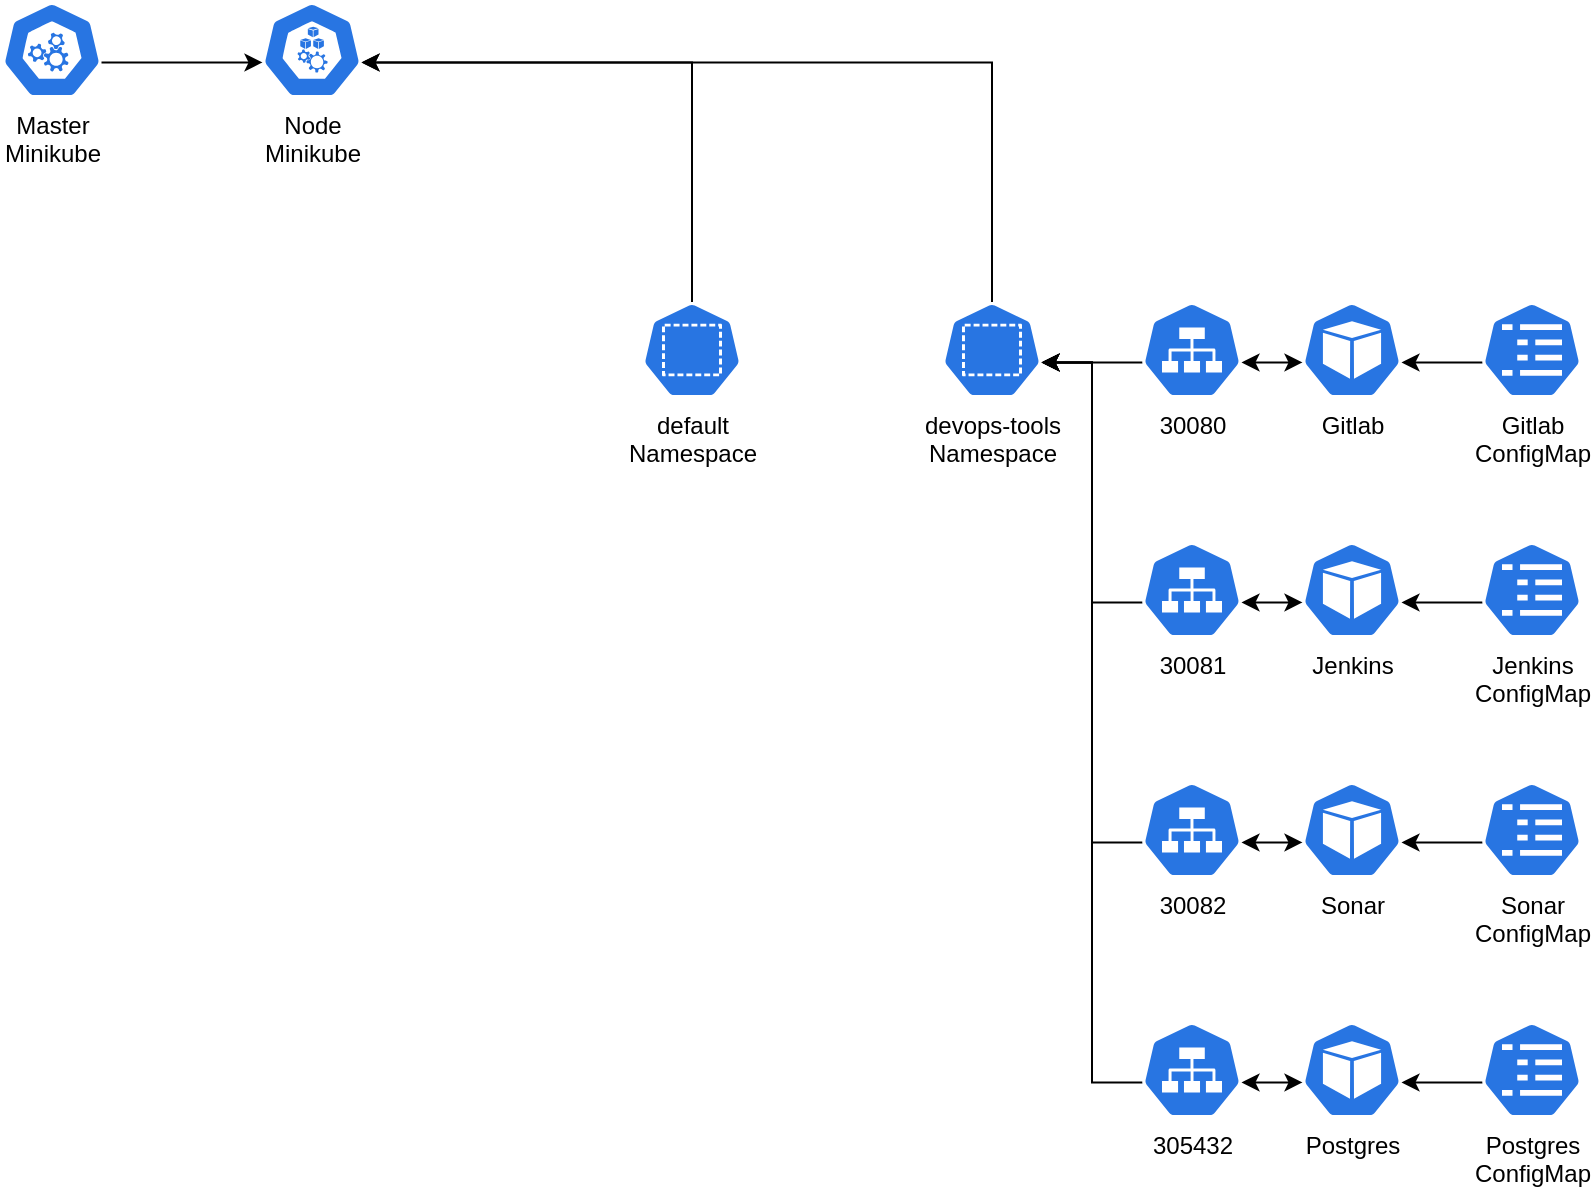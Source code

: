 <mxfile version="20.8.18" type="device"><diagram name="Page-1" id="pNoEjBvDNpZCRY3drm0s"><mxGraphModel dx="1195" dy="663" grid="1" gridSize="10" guides="1" tooltips="1" connect="1" arrows="1" fold="1" page="1" pageScale="1" pageWidth="827" pageHeight="1169" math="0" shadow="0"><root><mxCell id="0"/><mxCell id="1" parent="0"/><mxCell id="DZL-AU3BLcYiQr3JJNqp-4" value="Master&lt;div&gt;Minikube&lt;/div&gt;" style="sketch=0;html=1;dashed=0;whitespace=wrap;fillColor=#2875E2;strokeColor=#ffffff;points=[[0.005,0.63,0],[0.1,0.2,0],[0.9,0.2,0],[0.5,0,0],[0.995,0.63,0],[0.72,0.99,0],[0.5,1,0],[0.28,0.99,0]];verticalLabelPosition=bottom;align=center;verticalAlign=top;shape=mxgraph.kubernetes.icon;prIcon=master" vertex="1" parent="1"><mxGeometry x="10" y="10" width="50" height="48" as="geometry"/></mxCell><mxCell id="DZL-AU3BLcYiQr3JJNqp-7" value="&lt;div&gt;Node&lt;br&gt;&lt;/div&gt;&lt;div&gt;Minikube&lt;/div&gt;" style="sketch=0;html=1;dashed=0;whitespace=wrap;fillColor=#2875E2;strokeColor=#ffffff;points=[[0.005,0.63,0],[0.1,0.2,0],[0.9,0.2,0],[0.5,0,0],[0.995,0.63,0],[0.72,0.99,0],[0.5,1,0],[0.28,0.99,0]];verticalLabelPosition=bottom;align=center;verticalAlign=top;shape=mxgraph.kubernetes.icon;prIcon=node" vertex="1" parent="1"><mxGeometry x="140" y="10" width="50" height="48" as="geometry"/></mxCell><mxCell id="DZL-AU3BLcYiQr3JJNqp-9" value="" style="endArrow=classic;html=1;rounded=0;exitX=0.995;exitY=0.63;exitDx=0;exitDy=0;exitPerimeter=0;entryX=0.005;entryY=0.63;entryDx=0;entryDy=0;entryPerimeter=0;" edge="1" parent="1" source="DZL-AU3BLcYiQr3JJNqp-4" target="DZL-AU3BLcYiQr3JJNqp-7"><mxGeometry width="50" height="50" relative="1" as="geometry"><mxPoint x="240" y="230" as="sourcePoint"/><mxPoint x="290" y="180" as="targetPoint"/></mxGeometry></mxCell><mxCell id="DZL-AU3BLcYiQr3JJNqp-14" style="edgeStyle=orthogonalEdgeStyle;rounded=0;orthogonalLoop=1;jettySize=auto;html=1;exitX=0.5;exitY=0;exitDx=0;exitDy=0;exitPerimeter=0;entryX=0.995;entryY=0.63;entryDx=0;entryDy=0;entryPerimeter=0;" edge="1" parent="1" source="DZL-AU3BLcYiQr3JJNqp-10" target="DZL-AU3BLcYiQr3JJNqp-7"><mxGeometry relative="1" as="geometry"/></mxCell><mxCell id="DZL-AU3BLcYiQr3JJNqp-10" value="&lt;div&gt;default&lt;/div&gt;Namespace" style="sketch=0;html=1;dashed=0;whitespace=wrap;fillColor=#2875E2;strokeColor=#ffffff;points=[[0.005,0.63,0],[0.1,0.2,0],[0.9,0.2,0],[0.5,0,0],[0.995,0.63,0],[0.72,0.99,0],[0.5,1,0],[0.28,0.99,0]];verticalLabelPosition=bottom;align=center;verticalAlign=top;shape=mxgraph.kubernetes.icon;prIcon=ns" vertex="1" parent="1"><mxGeometry x="330" y="160" width="50" height="48" as="geometry"/></mxCell><mxCell id="DZL-AU3BLcYiQr3JJNqp-15" style="edgeStyle=orthogonalEdgeStyle;rounded=0;orthogonalLoop=1;jettySize=auto;html=1;exitX=0.5;exitY=0;exitDx=0;exitDy=0;exitPerimeter=0;entryX=0.995;entryY=0.63;entryDx=0;entryDy=0;entryPerimeter=0;" edge="1" parent="1" source="DZL-AU3BLcYiQr3JJNqp-11" target="DZL-AU3BLcYiQr3JJNqp-7"><mxGeometry relative="1" as="geometry"/></mxCell><mxCell id="DZL-AU3BLcYiQr3JJNqp-11" value="&lt;div&gt;devops-tools&lt;/div&gt;&lt;div&gt;Namespace&lt;/div&gt;" style="sketch=0;html=1;dashed=0;whitespace=wrap;fillColor=#2875E2;strokeColor=#ffffff;points=[[0.005,0.63,0],[0.1,0.2,0],[0.9,0.2,0],[0.5,0,0],[0.995,0.63,0],[0.72,0.99,0],[0.5,1,0],[0.28,0.99,0]];verticalLabelPosition=bottom;align=center;verticalAlign=top;shape=mxgraph.kubernetes.icon;prIcon=ns" vertex="1" parent="1"><mxGeometry x="480" y="160" width="50" height="48" as="geometry"/></mxCell><mxCell id="DZL-AU3BLcYiQr3JJNqp-28" style="edgeStyle=orthogonalEdgeStyle;rounded=0;orthogonalLoop=1;jettySize=auto;html=1;exitX=0.005;exitY=0.63;exitDx=0;exitDy=0;exitPerimeter=0;entryX=0.995;entryY=0.63;entryDx=0;entryDy=0;entryPerimeter=0;" edge="1" parent="1" source="DZL-AU3BLcYiQr3JJNqp-16" target="DZL-AU3BLcYiQr3JJNqp-11"><mxGeometry relative="1" as="geometry"/></mxCell><mxCell id="DZL-AU3BLcYiQr3JJNqp-16" value="&lt;div&gt;30080&lt;/div&gt;" style="sketch=0;html=1;dashed=0;whitespace=wrap;fillColor=#2875E2;strokeColor=#ffffff;points=[[0.005,0.63,0],[0.1,0.2,0],[0.9,0.2,0],[0.5,0,0],[0.995,0.63,0],[0.72,0.99,0],[0.5,1,0],[0.28,0.99,0]];verticalLabelPosition=bottom;align=center;verticalAlign=top;shape=mxgraph.kubernetes.icon;prIcon=svc" vertex="1" parent="1"><mxGeometry x="580" y="160" width="50" height="48" as="geometry"/></mxCell><mxCell id="DZL-AU3BLcYiQr3JJNqp-17" value="Gitlab" style="sketch=0;html=1;dashed=0;whitespace=wrap;fillColor=#2875E2;strokeColor=#ffffff;points=[[0.005,0.63,0],[0.1,0.2,0],[0.9,0.2,0],[0.5,0,0],[0.995,0.63,0],[0.72,0.99,0],[0.5,1,0],[0.28,0.99,0]];verticalLabelPosition=bottom;align=center;verticalAlign=top;shape=mxgraph.kubernetes.icon;prIcon=pod" vertex="1" parent="1"><mxGeometry x="660" y="160" width="50" height="48" as="geometry"/></mxCell><mxCell id="DZL-AU3BLcYiQr3JJNqp-21" style="edgeStyle=orthogonalEdgeStyle;rounded=0;orthogonalLoop=1;jettySize=auto;html=1;exitX=0.005;exitY=0.63;exitDx=0;exitDy=0;exitPerimeter=0;entryX=0.995;entryY=0.63;entryDx=0;entryDy=0;entryPerimeter=0;" edge="1" parent="1" source="DZL-AU3BLcYiQr3JJNqp-18" target="DZL-AU3BLcYiQr3JJNqp-17"><mxGeometry relative="1" as="geometry"/></mxCell><mxCell id="DZL-AU3BLcYiQr3JJNqp-18" value="&lt;div&gt;Gitlab&lt;/div&gt;&lt;div&gt;ConfigMap&lt;br&gt;&lt;/div&gt;" style="sketch=0;html=1;dashed=0;whitespace=wrap;fillColor=#2875E2;strokeColor=#ffffff;points=[[0.005,0.63,0],[0.1,0.2,0],[0.9,0.2,0],[0.5,0,0],[0.995,0.63,0],[0.72,0.99,0],[0.5,1,0],[0.28,0.99,0]];verticalLabelPosition=bottom;align=center;verticalAlign=top;shape=mxgraph.kubernetes.icon;prIcon=cm" vertex="1" parent="1"><mxGeometry x="750" y="160" width="50" height="48" as="geometry"/></mxCell><mxCell id="DZL-AU3BLcYiQr3JJNqp-27" value="" style="endArrow=classic;startArrow=classic;html=1;rounded=0;entryX=0.005;entryY=0.63;entryDx=0;entryDy=0;entryPerimeter=0;exitX=0.995;exitY=0.63;exitDx=0;exitDy=0;exitPerimeter=0;" edge="1" parent="1" source="DZL-AU3BLcYiQr3JJNqp-16" target="DZL-AU3BLcYiQr3JJNqp-17"><mxGeometry width="50" height="50" relative="1" as="geometry"><mxPoint x="430" y="250" as="sourcePoint"/><mxPoint x="480" y="200" as="targetPoint"/></mxGeometry></mxCell><mxCell id="DZL-AU3BLcYiQr3JJNqp-44" style="edgeStyle=orthogonalEdgeStyle;rounded=0;orthogonalLoop=1;jettySize=auto;html=1;exitX=0.005;exitY=0.63;exitDx=0;exitDy=0;exitPerimeter=0;entryX=0.995;entryY=0.63;entryDx=0;entryDy=0;entryPerimeter=0;" edge="1" parent="1" source="DZL-AU3BLcYiQr3JJNqp-29" target="DZL-AU3BLcYiQr3JJNqp-11"><mxGeometry relative="1" as="geometry"/></mxCell><mxCell id="DZL-AU3BLcYiQr3JJNqp-29" value="&lt;div&gt;30081&lt;/div&gt;" style="sketch=0;html=1;dashed=0;whitespace=wrap;fillColor=#2875E2;strokeColor=#ffffff;points=[[0.005,0.63,0],[0.1,0.2,0],[0.9,0.2,0],[0.5,0,0],[0.995,0.63,0],[0.72,0.99,0],[0.5,1,0],[0.28,0.99,0]];verticalLabelPosition=bottom;align=center;verticalAlign=top;shape=mxgraph.kubernetes.icon;prIcon=svc" vertex="1" parent="1"><mxGeometry x="580" y="280" width="50" height="48" as="geometry"/></mxCell><mxCell id="DZL-AU3BLcYiQr3JJNqp-30" value="Jenkins" style="sketch=0;html=1;dashed=0;whitespace=wrap;fillColor=#2875E2;strokeColor=#ffffff;points=[[0.005,0.63,0],[0.1,0.2,0],[0.9,0.2,0],[0.5,0,0],[0.995,0.63,0],[0.72,0.99,0],[0.5,1,0],[0.28,0.99,0]];verticalLabelPosition=bottom;align=center;verticalAlign=top;shape=mxgraph.kubernetes.icon;prIcon=pod" vertex="1" parent="1"><mxGeometry x="660" y="280" width="50" height="48" as="geometry"/></mxCell><mxCell id="DZL-AU3BLcYiQr3JJNqp-31" style="edgeStyle=orthogonalEdgeStyle;rounded=0;orthogonalLoop=1;jettySize=auto;html=1;exitX=0.005;exitY=0.63;exitDx=0;exitDy=0;exitPerimeter=0;entryX=0.995;entryY=0.63;entryDx=0;entryDy=0;entryPerimeter=0;" edge="1" parent="1" source="DZL-AU3BLcYiQr3JJNqp-32" target="DZL-AU3BLcYiQr3JJNqp-30"><mxGeometry relative="1" as="geometry"/></mxCell><mxCell id="DZL-AU3BLcYiQr3JJNqp-32" value="&lt;div&gt;Jenkins&lt;/div&gt;&lt;div&gt;ConfigMap&lt;/div&gt;" style="sketch=0;html=1;dashed=0;whitespace=wrap;fillColor=#2875E2;strokeColor=#ffffff;points=[[0.005,0.63,0],[0.1,0.2,0],[0.9,0.2,0],[0.5,0,0],[0.995,0.63,0],[0.72,0.99,0],[0.5,1,0],[0.28,0.99,0]];verticalLabelPosition=bottom;align=center;verticalAlign=top;shape=mxgraph.kubernetes.icon;prIcon=cm" vertex="1" parent="1"><mxGeometry x="750" y="280" width="50" height="48" as="geometry"/></mxCell><mxCell id="DZL-AU3BLcYiQr3JJNqp-33" value="" style="endArrow=classic;startArrow=classic;html=1;rounded=0;entryX=0.005;entryY=0.63;entryDx=0;entryDy=0;entryPerimeter=0;exitX=0.995;exitY=0.63;exitDx=0;exitDy=0;exitPerimeter=0;" edge="1" parent="1" source="DZL-AU3BLcYiQr3JJNqp-29" target="DZL-AU3BLcYiQr3JJNqp-30"><mxGeometry width="50" height="50" relative="1" as="geometry"><mxPoint x="430" y="370" as="sourcePoint"/><mxPoint x="480" y="320" as="targetPoint"/></mxGeometry></mxCell><mxCell id="DZL-AU3BLcYiQr3JJNqp-46" style="edgeStyle=orthogonalEdgeStyle;rounded=0;orthogonalLoop=1;jettySize=auto;html=1;exitX=0.005;exitY=0.63;exitDx=0;exitDy=0;exitPerimeter=0;entryX=0.995;entryY=0.63;entryDx=0;entryDy=0;entryPerimeter=0;" edge="1" parent="1" source="DZL-AU3BLcYiQr3JJNqp-34" target="DZL-AU3BLcYiQr3JJNqp-11"><mxGeometry relative="1" as="geometry"/></mxCell><mxCell id="DZL-AU3BLcYiQr3JJNqp-34" value="&lt;div&gt;30082&lt;/div&gt;" style="sketch=0;html=1;dashed=0;whitespace=wrap;fillColor=#2875E2;strokeColor=#ffffff;points=[[0.005,0.63,0],[0.1,0.2,0],[0.9,0.2,0],[0.5,0,0],[0.995,0.63,0],[0.72,0.99,0],[0.5,1,0],[0.28,0.99,0]];verticalLabelPosition=bottom;align=center;verticalAlign=top;shape=mxgraph.kubernetes.icon;prIcon=svc" vertex="1" parent="1"><mxGeometry x="580" y="400" width="50" height="48" as="geometry"/></mxCell><mxCell id="DZL-AU3BLcYiQr3JJNqp-35" value="Sonar" style="sketch=0;html=1;dashed=0;whitespace=wrap;fillColor=#2875E2;strokeColor=#ffffff;points=[[0.005,0.63,0],[0.1,0.2,0],[0.9,0.2,0],[0.5,0,0],[0.995,0.63,0],[0.72,0.99,0],[0.5,1,0],[0.28,0.99,0]];verticalLabelPosition=bottom;align=center;verticalAlign=top;shape=mxgraph.kubernetes.icon;prIcon=pod" vertex="1" parent="1"><mxGeometry x="660" y="400" width="50" height="48" as="geometry"/></mxCell><mxCell id="DZL-AU3BLcYiQr3JJNqp-36" style="edgeStyle=orthogonalEdgeStyle;rounded=0;orthogonalLoop=1;jettySize=auto;html=1;exitX=0.005;exitY=0.63;exitDx=0;exitDy=0;exitPerimeter=0;entryX=0.995;entryY=0.63;entryDx=0;entryDy=0;entryPerimeter=0;" edge="1" parent="1" source="DZL-AU3BLcYiQr3JJNqp-37" target="DZL-AU3BLcYiQr3JJNqp-35"><mxGeometry relative="1" as="geometry"/></mxCell><mxCell id="DZL-AU3BLcYiQr3JJNqp-37" value="&lt;div&gt;Sonar&lt;/div&gt;&lt;div&gt;ConfigMap&lt;/div&gt;" style="sketch=0;html=1;dashed=0;whitespace=wrap;fillColor=#2875E2;strokeColor=#ffffff;points=[[0.005,0.63,0],[0.1,0.2,0],[0.9,0.2,0],[0.5,0,0],[0.995,0.63,0],[0.72,0.99,0],[0.5,1,0],[0.28,0.99,0]];verticalLabelPosition=bottom;align=center;verticalAlign=top;shape=mxgraph.kubernetes.icon;prIcon=cm" vertex="1" parent="1"><mxGeometry x="750" y="400" width="50" height="48" as="geometry"/></mxCell><mxCell id="DZL-AU3BLcYiQr3JJNqp-38" value="" style="endArrow=classic;startArrow=classic;html=1;rounded=0;entryX=0.005;entryY=0.63;entryDx=0;entryDy=0;entryPerimeter=0;exitX=0.995;exitY=0.63;exitDx=0;exitDy=0;exitPerimeter=0;" edge="1" parent="1" source="DZL-AU3BLcYiQr3JJNqp-34" target="DZL-AU3BLcYiQr3JJNqp-35"><mxGeometry width="50" height="50" relative="1" as="geometry"><mxPoint x="430" y="490" as="sourcePoint"/><mxPoint x="480" y="440" as="targetPoint"/></mxGeometry></mxCell><mxCell id="DZL-AU3BLcYiQr3JJNqp-47" style="edgeStyle=orthogonalEdgeStyle;rounded=0;orthogonalLoop=1;jettySize=auto;html=1;exitX=0.005;exitY=0.63;exitDx=0;exitDy=0;exitPerimeter=0;entryX=0.995;entryY=0.63;entryDx=0;entryDy=0;entryPerimeter=0;" edge="1" parent="1" source="DZL-AU3BLcYiQr3JJNqp-39" target="DZL-AU3BLcYiQr3JJNqp-11"><mxGeometry relative="1" as="geometry"/></mxCell><mxCell id="DZL-AU3BLcYiQr3JJNqp-39" value="&lt;div&gt;305432&lt;/div&gt;" style="sketch=0;html=1;dashed=0;whitespace=wrap;fillColor=#2875E2;strokeColor=#ffffff;points=[[0.005,0.63,0],[0.1,0.2,0],[0.9,0.2,0],[0.5,0,0],[0.995,0.63,0],[0.72,0.99,0],[0.5,1,0],[0.28,0.99,0]];verticalLabelPosition=bottom;align=center;verticalAlign=top;shape=mxgraph.kubernetes.icon;prIcon=svc" vertex="1" parent="1"><mxGeometry x="580" y="520" width="50" height="48" as="geometry"/></mxCell><mxCell id="DZL-AU3BLcYiQr3JJNqp-40" value="Postgres" style="sketch=0;html=1;dashed=0;whitespace=wrap;fillColor=#2875E2;strokeColor=#ffffff;points=[[0.005,0.63,0],[0.1,0.2,0],[0.9,0.2,0],[0.5,0,0],[0.995,0.63,0],[0.72,0.99,0],[0.5,1,0],[0.28,0.99,0]];verticalLabelPosition=bottom;align=center;verticalAlign=top;shape=mxgraph.kubernetes.icon;prIcon=pod" vertex="1" parent="1"><mxGeometry x="660" y="520" width="50" height="48" as="geometry"/></mxCell><mxCell id="DZL-AU3BLcYiQr3JJNqp-41" style="edgeStyle=orthogonalEdgeStyle;rounded=0;orthogonalLoop=1;jettySize=auto;html=1;exitX=0.005;exitY=0.63;exitDx=0;exitDy=0;exitPerimeter=0;entryX=0.995;entryY=0.63;entryDx=0;entryDy=0;entryPerimeter=0;" edge="1" parent="1" source="DZL-AU3BLcYiQr3JJNqp-42" target="DZL-AU3BLcYiQr3JJNqp-40"><mxGeometry relative="1" as="geometry"/></mxCell><mxCell id="DZL-AU3BLcYiQr3JJNqp-42" value="&lt;div&gt;Postgres&lt;/div&gt;&lt;div&gt;ConfigMap&lt;/div&gt;" style="sketch=0;html=1;dashed=0;whitespace=wrap;fillColor=#2875E2;strokeColor=#ffffff;points=[[0.005,0.63,0],[0.1,0.2,0],[0.9,0.2,0],[0.5,0,0],[0.995,0.63,0],[0.72,0.99,0],[0.5,1,0],[0.28,0.99,0]];verticalLabelPosition=bottom;align=center;verticalAlign=top;shape=mxgraph.kubernetes.icon;prIcon=cm" vertex="1" parent="1"><mxGeometry x="750" y="520" width="50" height="48" as="geometry"/></mxCell><mxCell id="DZL-AU3BLcYiQr3JJNqp-43" value="" style="endArrow=classic;startArrow=classic;html=1;rounded=0;entryX=0.005;entryY=0.63;entryDx=0;entryDy=0;entryPerimeter=0;exitX=0.995;exitY=0.63;exitDx=0;exitDy=0;exitPerimeter=0;" edge="1" parent="1" source="DZL-AU3BLcYiQr3JJNqp-39" target="DZL-AU3BLcYiQr3JJNqp-40"><mxGeometry width="50" height="50" relative="1" as="geometry"><mxPoint x="430" y="610" as="sourcePoint"/><mxPoint x="480" y="560" as="targetPoint"/></mxGeometry></mxCell></root></mxGraphModel></diagram></mxfile>